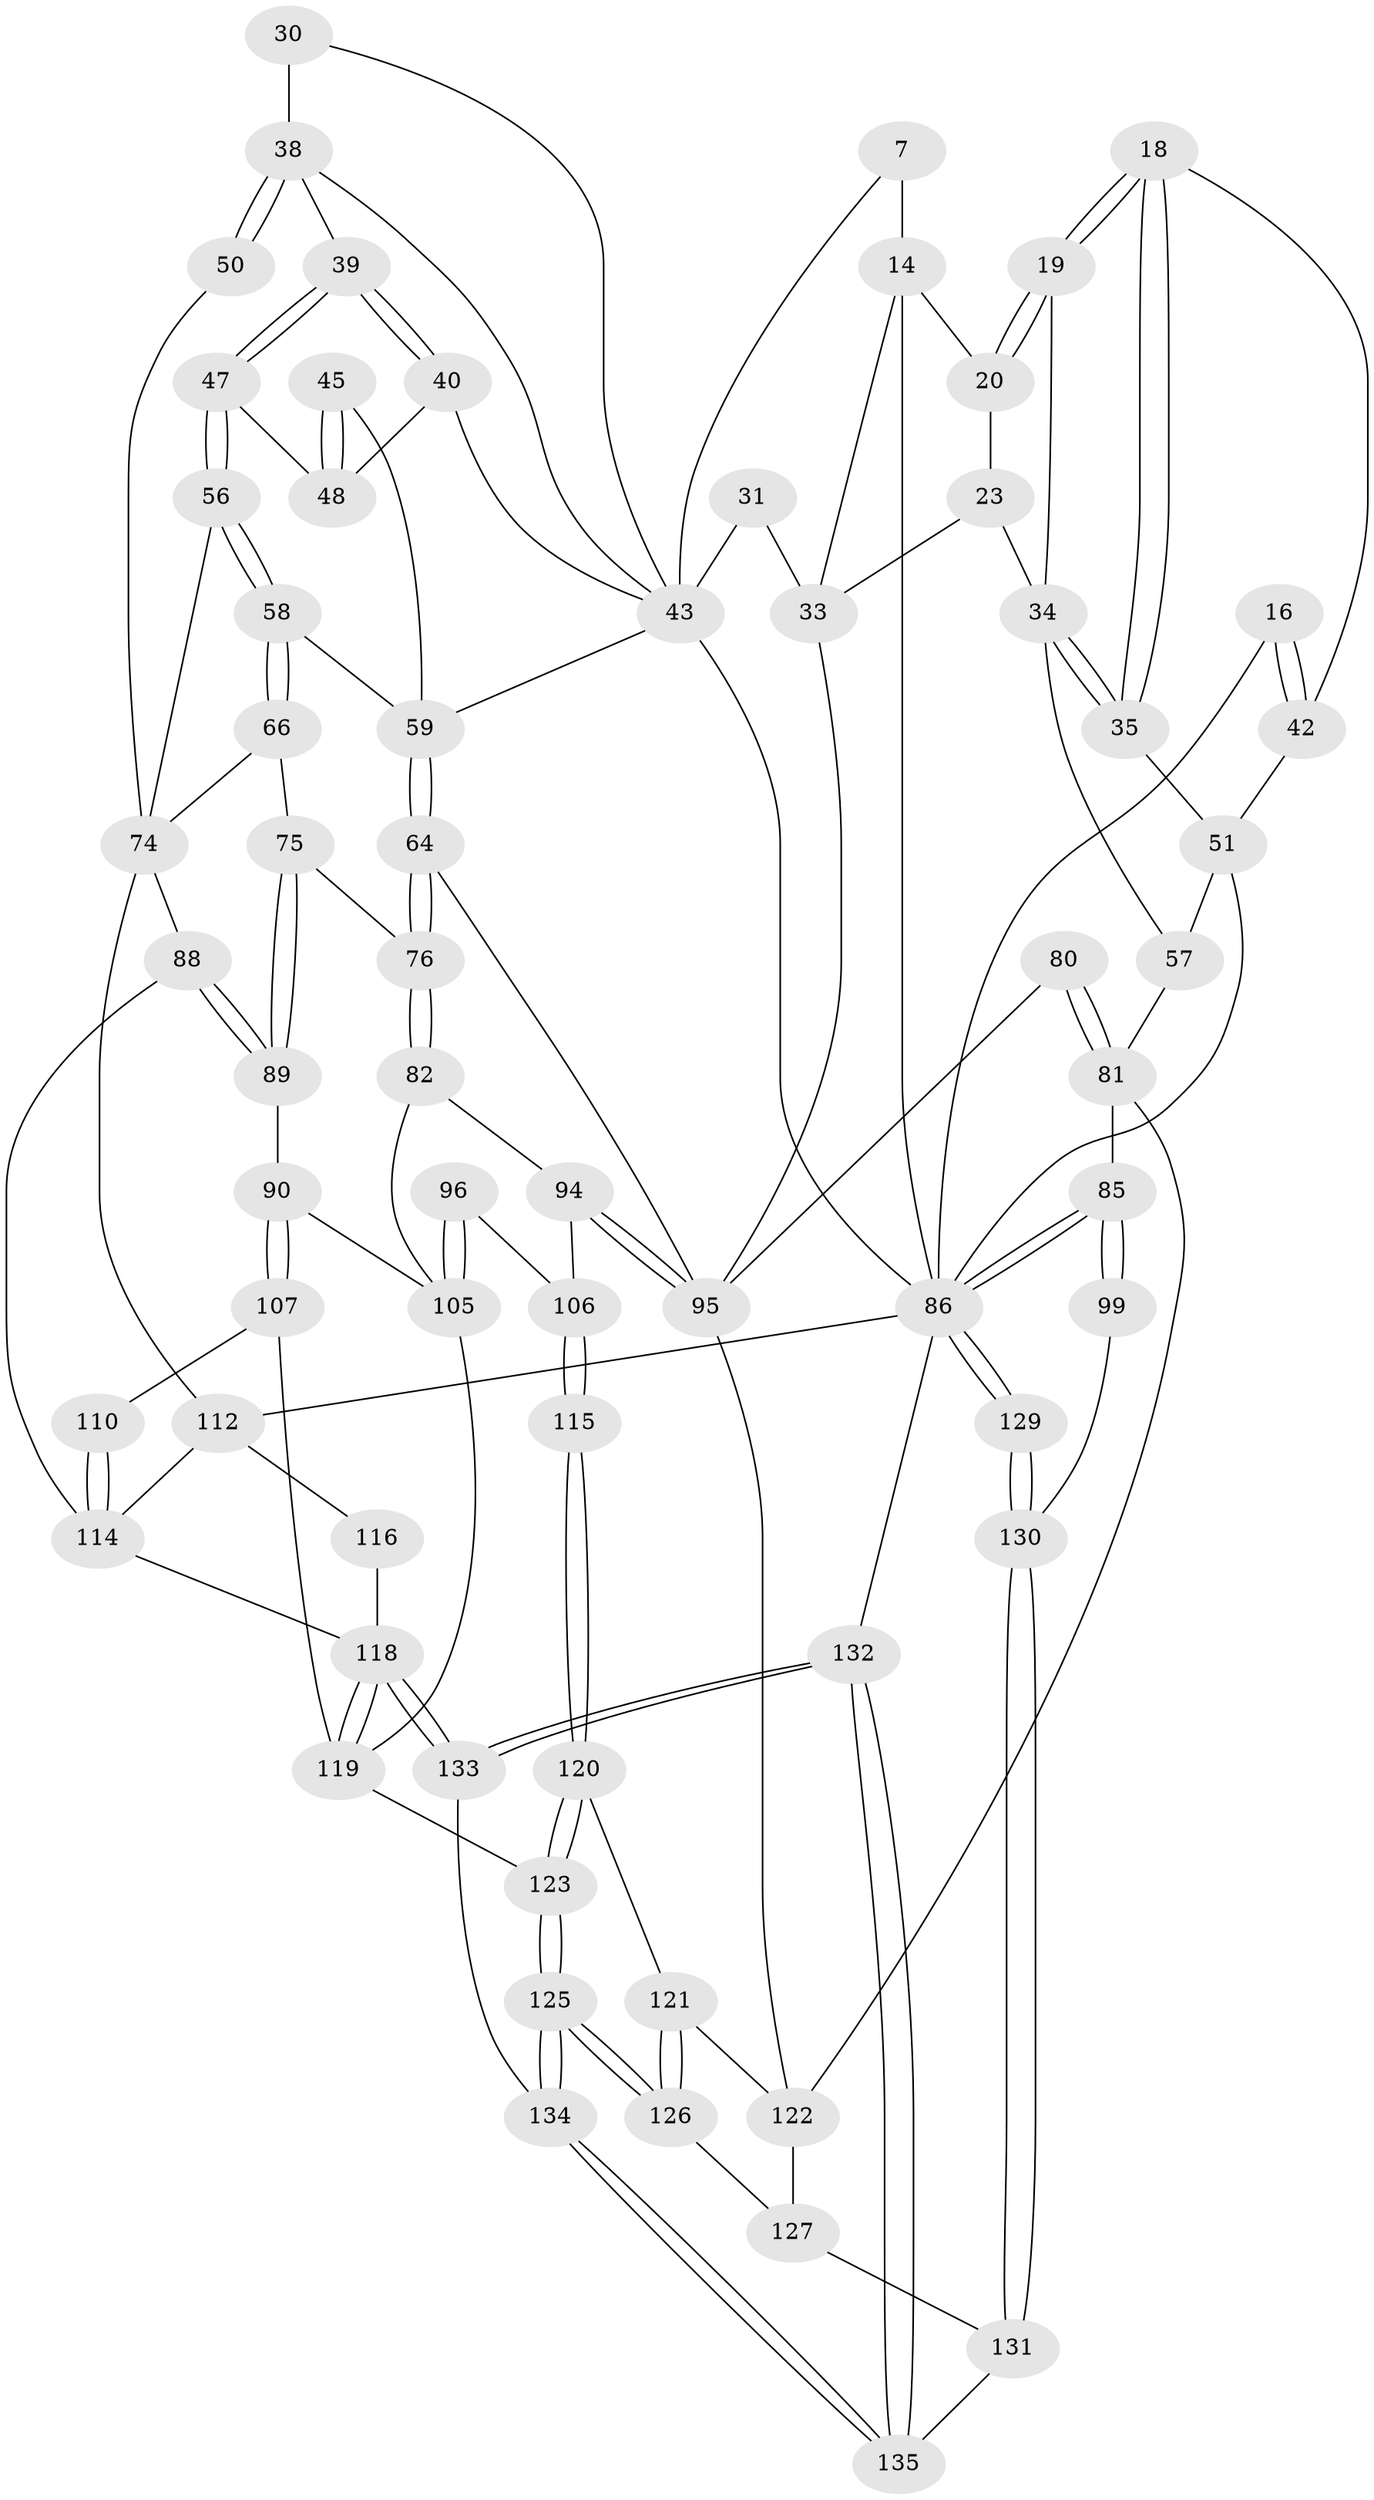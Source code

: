 // original degree distribution, {3: 0.022222222222222223, 4: 0.23703703703703705, 6: 0.22962962962962963, 5: 0.5111111111111111}
// Generated by graph-tools (version 1.1) at 2025/02/03/09/25 05:02:04]
// undirected, 67 vertices, 146 edges
graph export_dot {
graph [start="1"]
  node [color=gray90,style=filled];
  7 [pos="+0.5382231948575811+0.11280200010868893"];
  14 [pos="+0.23689570202159843+0",super="+13+5"];
  16 [pos="+0+0.20080939668718278"];
  18 [pos="+0.10940254356128168+0.12389356109177277"];
  19 [pos="+0.23351028110894242+0"];
  20 [pos="+0.23664090870189416+0"];
  23 [pos="+0.47815889320381605+0.29491955019504495",super="+22"];
  30 [pos="+1+0.19536905350917008",super="+28"];
  31 [pos="+0.5866610869762452+0.30628122154172144"];
  33 [pos="+0.5084682405676899+0.28666596539865774",super="+32+21"];
  34 [pos="+0.24012573113348845+0.2743775823626662",super="+25"];
  35 [pos="+0.2007363646511623+0.2667237422968648"];
  38 [pos="+0.9470448619276799+0.29088466033997284",super="+37+36"];
  39 [pos="+0.9343668967707368+0.2957448974746762"];
  40 [pos="+0.8521719173757965+0.26081139468293"];
  42 [pos="+0.11044444217537908+0.2897173815763807",super="+17"];
  43 [pos="+0.744070682226867+0.37111525022217956",super="+11+12+10+29"];
  45 [pos="+0.781982058977218+0.3888224537774674"];
  47 [pos="+0.9093807957886205+0.35498159970269444"];
  48 [pos="+0.8805095649449352+0.357357530282528",super="+44"];
  50 [pos="+1+0.34125497102788216",super="+49"];
  51 [pos="+0.0719741879376198+0.36571467039044236",super="+41"];
  56 [pos="+0.9389859961479674+0.41267419611129397"];
  57 [pos="+0.37281626708006127+0.37303865116621304",super="+54"];
  58 [pos="+0.8557524791122563+0.47070382481112016"];
  59 [pos="+0.7772450279197265+0.4034688228308126",super="+46"];
  64 [pos="+0.7090476949674172+0.5112788423638874"];
  66 [pos="+0.864858287571077+0.5101028823641045"];
  74 [pos="+1+0.5605509446143727",super="+65+73"];
  75 [pos="+0.8274522219919309+0.5668650786636851"];
  76 [pos="+0.6970718160571857+0.5481856740493148"];
  80 [pos="+0.4138186664763246+0.5674892081025432",super="+62"];
  81 [pos="+0.26564460968082443+0.6325390671103756",super="+71+70+67+63"];
  82 [pos="+0.6709005604169698+0.569477295348517"];
  85 [pos="+0+0.659362691115717",super="+69+72"];
  86 [pos="+0+1",super="+15+77+52"];
  88 [pos="+0.882893501348167+0.662331517335799"];
  89 [pos="+0.8446882026933424+0.6474217322461473"];
  90 [pos="+0.8219160734169252+0.6610392602524117"];
  94 [pos="+0.46715841120738205+0.7118081206707592",super="+93"];
  95 [pos="+0.4606885733961683+0.7120912023344969",super="+87+84+61"];
  96 [pos="+0.6630515255093282+0.7465513307350485"];
  99 [pos="+0+0.6788706474843819"];
  105 [pos="+0.7093183282291966+0.7599779239861866",super="+91+92"];
  106 [pos="+0.551740388055237+0.7480710472517588",super="+98+97"];
  107 [pos="+0.7980805706783459+0.7575632266362429"];
  110 [pos="+0.8226417049697806+0.7692867359248088"];
  112 [pos="+0.950194858926019+0.7339657945348131",super="+79+78"];
  114 [pos="+0.8459435150624732+0.7933844222141697",super="+113+109"];
  115 [pos="+0.6079849062067141+0.7885413074556652"];
  116 [pos="+0.9116129534560227+0.8686843239193687"];
  118 [pos="+0.8426849607559342+0.9244092461912669",super="+117"];
  119 [pos="+0.7400075334085989+0.8683160061977345",super="+108"];
  120 [pos="+0.6032550498303587+0.8044400736078817"];
  121 [pos="+0.5684176209638888+0.8182995389131323"];
  122 [pos="+0.42782642873252513+0.7997922761293538",super="+111"];
  123 [pos="+0.6441682115204249+0.9119222842352418"];
  125 [pos="+0.6241194087021739+0.9437747557673763"];
  126 [pos="+0.5344062588586207+0.887981229934154"];
  127 [pos="+0.4209725169213398+0.8747893819760755",super="+124"];
  129 [pos="+0+1"];
  130 [pos="+0.21348926091025291+1",super="+103+104"];
  131 [pos="+0.3598573266686182+1",super="+128"];
  132 [pos="+0.8694139368174757+1"];
  133 [pos="+0.8400821075984328+0.9959021226910574"];
  134 [pos="+0.6230770506433104+0.9532741273579735"];
  135 [pos="+0.5588690660971067+1"];
  7 -- 14 [weight=2];
  7 -- 43;
  14 -- 20;
  14 -- 86 [weight=2];
  14 -- 33;
  16 -- 42 [weight=2];
  16 -- 42;
  16 -- 86;
  18 -- 19;
  18 -- 19;
  18 -- 35;
  18 -- 35;
  18 -- 42;
  19 -- 20;
  19 -- 20;
  19 -- 34;
  20 -- 23;
  23 -- 33 [weight=2];
  23 -- 34;
  30 -- 43;
  30 -- 38 [weight=2];
  31 -- 43 [weight=2];
  31 -- 33;
  33 -- 95;
  34 -- 35;
  34 -- 35;
  34 -- 57 [weight=2];
  35 -- 51;
  38 -- 39;
  38 -- 50 [weight=2];
  38 -- 50;
  38 -- 43;
  39 -- 40;
  39 -- 40;
  39 -- 47;
  39 -- 47;
  40 -- 48;
  40 -- 43;
  42 -- 51;
  43 -- 86 [weight=3];
  43 -- 59;
  45 -- 48 [weight=2];
  45 -- 48;
  45 -- 59;
  47 -- 48;
  47 -- 56;
  47 -- 56;
  50 -- 74 [weight=2];
  51 -- 86;
  51 -- 57;
  56 -- 58;
  56 -- 58;
  56 -- 74;
  57 -- 81 [weight=2];
  58 -- 59;
  58 -- 66;
  58 -- 66;
  59 -- 64;
  59 -- 64;
  64 -- 76;
  64 -- 76;
  64 -- 95;
  66 -- 75;
  66 -- 74;
  74 -- 88;
  74 -- 112;
  75 -- 76;
  75 -- 89;
  75 -- 89;
  76 -- 82;
  76 -- 82;
  80 -- 81 [weight=2];
  80 -- 81;
  80 -- 95 [weight=2];
  81 -- 85 [weight=2];
  81 -- 122;
  82 -- 94;
  82 -- 105;
  85 -- 86 [weight=2];
  85 -- 86;
  85 -- 99 [weight=2];
  85 -- 99;
  86 -- 129;
  86 -- 129;
  86 -- 132;
  86 -- 112;
  88 -- 89;
  88 -- 89;
  88 -- 114;
  89 -- 90;
  90 -- 107;
  90 -- 107;
  90 -- 105;
  94 -- 95 [weight=2];
  94 -- 95;
  94 -- 106 [weight=2];
  95 -- 122;
  96 -- 105 [weight=2];
  96 -- 105;
  96 -- 106;
  99 -- 130;
  105 -- 119;
  106 -- 115 [weight=2];
  106 -- 115;
  107 -- 110;
  107 -- 119;
  110 -- 114 [weight=2];
  110 -- 114;
  112 -- 116 [weight=2];
  112 -- 114;
  114 -- 118;
  115 -- 120;
  115 -- 120;
  116 -- 118;
  118 -- 119;
  118 -- 119;
  118 -- 133;
  118 -- 133;
  119 -- 123;
  120 -- 121;
  120 -- 123;
  120 -- 123;
  121 -- 122;
  121 -- 126;
  121 -- 126;
  122 -- 127 [weight=2];
  123 -- 125;
  123 -- 125;
  125 -- 126;
  125 -- 126;
  125 -- 134;
  125 -- 134;
  126 -- 127;
  127 -- 131 [weight=2];
  129 -- 130 [weight=2];
  129 -- 130;
  130 -- 131 [weight=2];
  130 -- 131;
  131 -- 135;
  132 -- 133;
  132 -- 133;
  132 -- 135;
  132 -- 135;
  133 -- 134;
  134 -- 135;
  134 -- 135;
}
